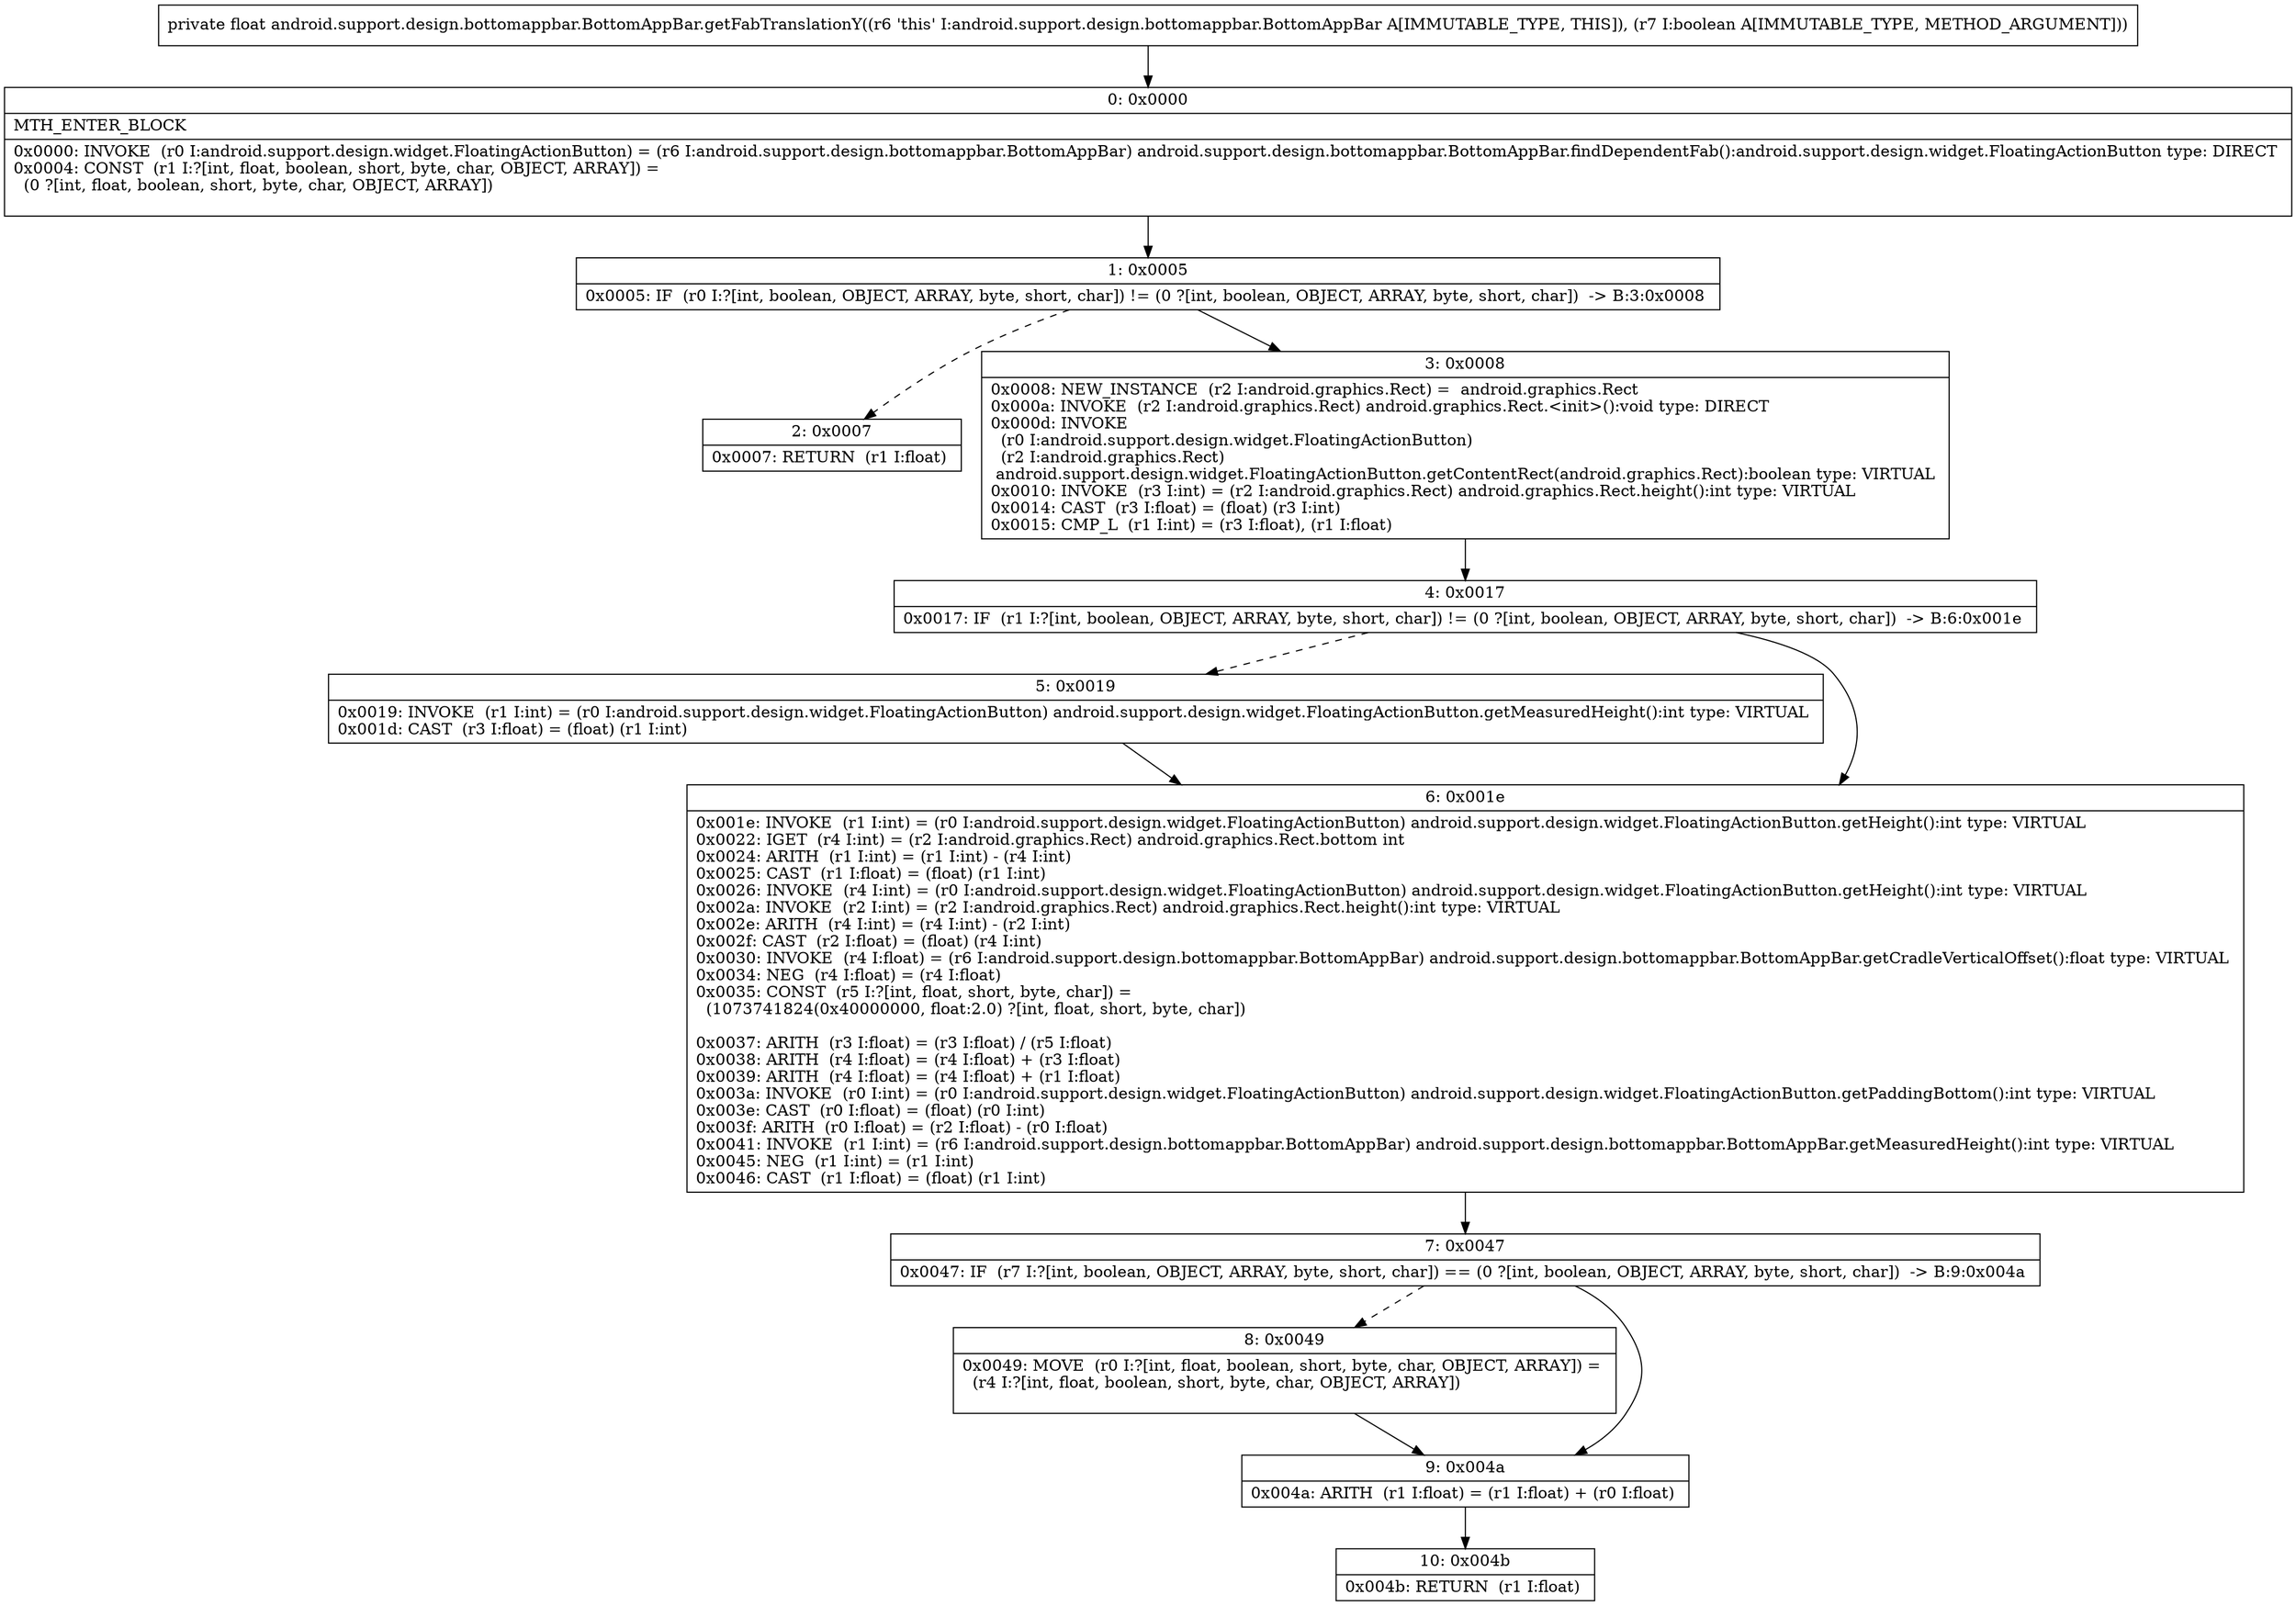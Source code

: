 digraph "CFG forandroid.support.design.bottomappbar.BottomAppBar.getFabTranslationY(Z)F" {
Node_0 [shape=record,label="{0\:\ 0x0000|MTH_ENTER_BLOCK\l|0x0000: INVOKE  (r0 I:android.support.design.widget.FloatingActionButton) = (r6 I:android.support.design.bottomappbar.BottomAppBar) android.support.design.bottomappbar.BottomAppBar.findDependentFab():android.support.design.widget.FloatingActionButton type: DIRECT \l0x0004: CONST  (r1 I:?[int, float, boolean, short, byte, char, OBJECT, ARRAY]) = \l  (0 ?[int, float, boolean, short, byte, char, OBJECT, ARRAY])\l \l}"];
Node_1 [shape=record,label="{1\:\ 0x0005|0x0005: IF  (r0 I:?[int, boolean, OBJECT, ARRAY, byte, short, char]) != (0 ?[int, boolean, OBJECT, ARRAY, byte, short, char])  \-\> B:3:0x0008 \l}"];
Node_2 [shape=record,label="{2\:\ 0x0007|0x0007: RETURN  (r1 I:float) \l}"];
Node_3 [shape=record,label="{3\:\ 0x0008|0x0008: NEW_INSTANCE  (r2 I:android.graphics.Rect) =  android.graphics.Rect \l0x000a: INVOKE  (r2 I:android.graphics.Rect) android.graphics.Rect.\<init\>():void type: DIRECT \l0x000d: INVOKE  \l  (r0 I:android.support.design.widget.FloatingActionButton)\l  (r2 I:android.graphics.Rect)\l android.support.design.widget.FloatingActionButton.getContentRect(android.graphics.Rect):boolean type: VIRTUAL \l0x0010: INVOKE  (r3 I:int) = (r2 I:android.graphics.Rect) android.graphics.Rect.height():int type: VIRTUAL \l0x0014: CAST  (r3 I:float) = (float) (r3 I:int) \l0x0015: CMP_L  (r1 I:int) = (r3 I:float), (r1 I:float) \l}"];
Node_4 [shape=record,label="{4\:\ 0x0017|0x0017: IF  (r1 I:?[int, boolean, OBJECT, ARRAY, byte, short, char]) != (0 ?[int, boolean, OBJECT, ARRAY, byte, short, char])  \-\> B:6:0x001e \l}"];
Node_5 [shape=record,label="{5\:\ 0x0019|0x0019: INVOKE  (r1 I:int) = (r0 I:android.support.design.widget.FloatingActionButton) android.support.design.widget.FloatingActionButton.getMeasuredHeight():int type: VIRTUAL \l0x001d: CAST  (r3 I:float) = (float) (r1 I:int) \l}"];
Node_6 [shape=record,label="{6\:\ 0x001e|0x001e: INVOKE  (r1 I:int) = (r0 I:android.support.design.widget.FloatingActionButton) android.support.design.widget.FloatingActionButton.getHeight():int type: VIRTUAL \l0x0022: IGET  (r4 I:int) = (r2 I:android.graphics.Rect) android.graphics.Rect.bottom int \l0x0024: ARITH  (r1 I:int) = (r1 I:int) \- (r4 I:int) \l0x0025: CAST  (r1 I:float) = (float) (r1 I:int) \l0x0026: INVOKE  (r4 I:int) = (r0 I:android.support.design.widget.FloatingActionButton) android.support.design.widget.FloatingActionButton.getHeight():int type: VIRTUAL \l0x002a: INVOKE  (r2 I:int) = (r2 I:android.graphics.Rect) android.graphics.Rect.height():int type: VIRTUAL \l0x002e: ARITH  (r4 I:int) = (r4 I:int) \- (r2 I:int) \l0x002f: CAST  (r2 I:float) = (float) (r4 I:int) \l0x0030: INVOKE  (r4 I:float) = (r6 I:android.support.design.bottomappbar.BottomAppBar) android.support.design.bottomappbar.BottomAppBar.getCradleVerticalOffset():float type: VIRTUAL \l0x0034: NEG  (r4 I:float) = (r4 I:float) \l0x0035: CONST  (r5 I:?[int, float, short, byte, char]) = \l  (1073741824(0x40000000, float:2.0) ?[int, float, short, byte, char])\l \l0x0037: ARITH  (r3 I:float) = (r3 I:float) \/ (r5 I:float) \l0x0038: ARITH  (r4 I:float) = (r4 I:float) + (r3 I:float) \l0x0039: ARITH  (r4 I:float) = (r4 I:float) + (r1 I:float) \l0x003a: INVOKE  (r0 I:int) = (r0 I:android.support.design.widget.FloatingActionButton) android.support.design.widget.FloatingActionButton.getPaddingBottom():int type: VIRTUAL \l0x003e: CAST  (r0 I:float) = (float) (r0 I:int) \l0x003f: ARITH  (r0 I:float) = (r2 I:float) \- (r0 I:float) \l0x0041: INVOKE  (r1 I:int) = (r6 I:android.support.design.bottomappbar.BottomAppBar) android.support.design.bottomappbar.BottomAppBar.getMeasuredHeight():int type: VIRTUAL \l0x0045: NEG  (r1 I:int) = (r1 I:int) \l0x0046: CAST  (r1 I:float) = (float) (r1 I:int) \l}"];
Node_7 [shape=record,label="{7\:\ 0x0047|0x0047: IF  (r7 I:?[int, boolean, OBJECT, ARRAY, byte, short, char]) == (0 ?[int, boolean, OBJECT, ARRAY, byte, short, char])  \-\> B:9:0x004a \l}"];
Node_8 [shape=record,label="{8\:\ 0x0049|0x0049: MOVE  (r0 I:?[int, float, boolean, short, byte, char, OBJECT, ARRAY]) = \l  (r4 I:?[int, float, boolean, short, byte, char, OBJECT, ARRAY])\l \l}"];
Node_9 [shape=record,label="{9\:\ 0x004a|0x004a: ARITH  (r1 I:float) = (r1 I:float) + (r0 I:float) \l}"];
Node_10 [shape=record,label="{10\:\ 0x004b|0x004b: RETURN  (r1 I:float) \l}"];
MethodNode[shape=record,label="{private float android.support.design.bottomappbar.BottomAppBar.getFabTranslationY((r6 'this' I:android.support.design.bottomappbar.BottomAppBar A[IMMUTABLE_TYPE, THIS]), (r7 I:boolean A[IMMUTABLE_TYPE, METHOD_ARGUMENT])) }"];
MethodNode -> Node_0;
Node_0 -> Node_1;
Node_1 -> Node_2[style=dashed];
Node_1 -> Node_3;
Node_3 -> Node_4;
Node_4 -> Node_5[style=dashed];
Node_4 -> Node_6;
Node_5 -> Node_6;
Node_6 -> Node_7;
Node_7 -> Node_8[style=dashed];
Node_7 -> Node_9;
Node_8 -> Node_9;
Node_9 -> Node_10;
}

